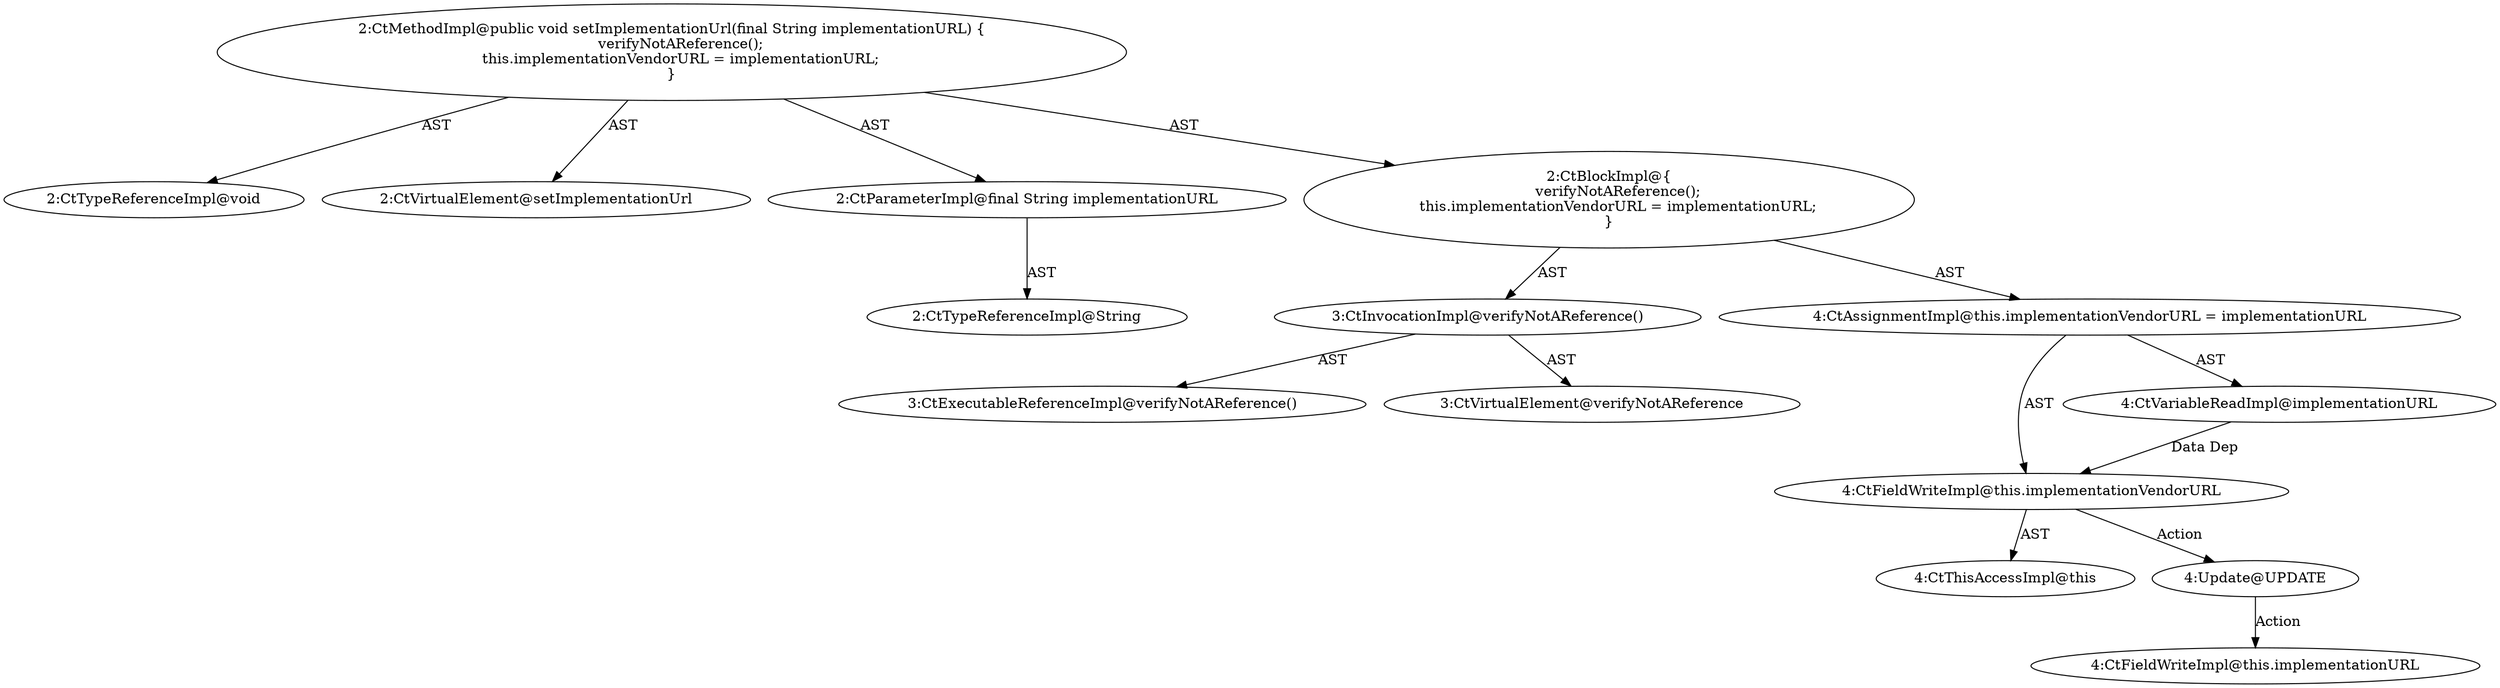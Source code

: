 digraph "setImplementationUrl#?,String" {
0 [label="2:CtTypeReferenceImpl@void" shape=ellipse]
1 [label="2:CtVirtualElement@setImplementationUrl" shape=ellipse]
2 [label="2:CtParameterImpl@final String implementationURL" shape=ellipse]
3 [label="2:CtTypeReferenceImpl@String" shape=ellipse]
4 [label="3:CtExecutableReferenceImpl@verifyNotAReference()" shape=ellipse]
5 [label="3:CtVirtualElement@verifyNotAReference" shape=ellipse]
6 [label="3:CtInvocationImpl@verifyNotAReference()" shape=ellipse]
7 [label="4:CtFieldWriteImpl@this.implementationVendorURL" shape=ellipse]
8 [label="4:CtThisAccessImpl@this" shape=ellipse]
9 [label="4:CtVariableReadImpl@implementationURL" shape=ellipse]
10 [label="4:CtAssignmentImpl@this.implementationVendorURL = implementationURL" shape=ellipse]
11 [label="2:CtBlockImpl@\{
    verifyNotAReference();
    this.implementationVendorURL = implementationURL;
\}" shape=ellipse]
12 [label="2:CtMethodImpl@public void setImplementationUrl(final String implementationURL) \{
    verifyNotAReference();
    this.implementationVendorURL = implementationURL;
\}" shape=ellipse]
13 [label="4:Update@UPDATE" shape=ellipse]
14 [label="4:CtFieldWriteImpl@this.implementationURL" shape=ellipse]
2 -> 3 [label="AST"];
6 -> 5 [label="AST"];
6 -> 4 [label="AST"];
7 -> 8 [label="AST"];
7 -> 13 [label="Action"];
9 -> 7 [label="Data Dep"];
10 -> 7 [label="AST"];
10 -> 9 [label="AST"];
11 -> 6 [label="AST"];
11 -> 10 [label="AST"];
12 -> 1 [label="AST"];
12 -> 0 [label="AST"];
12 -> 2 [label="AST"];
12 -> 11 [label="AST"];
13 -> 14 [label="Action"];
}